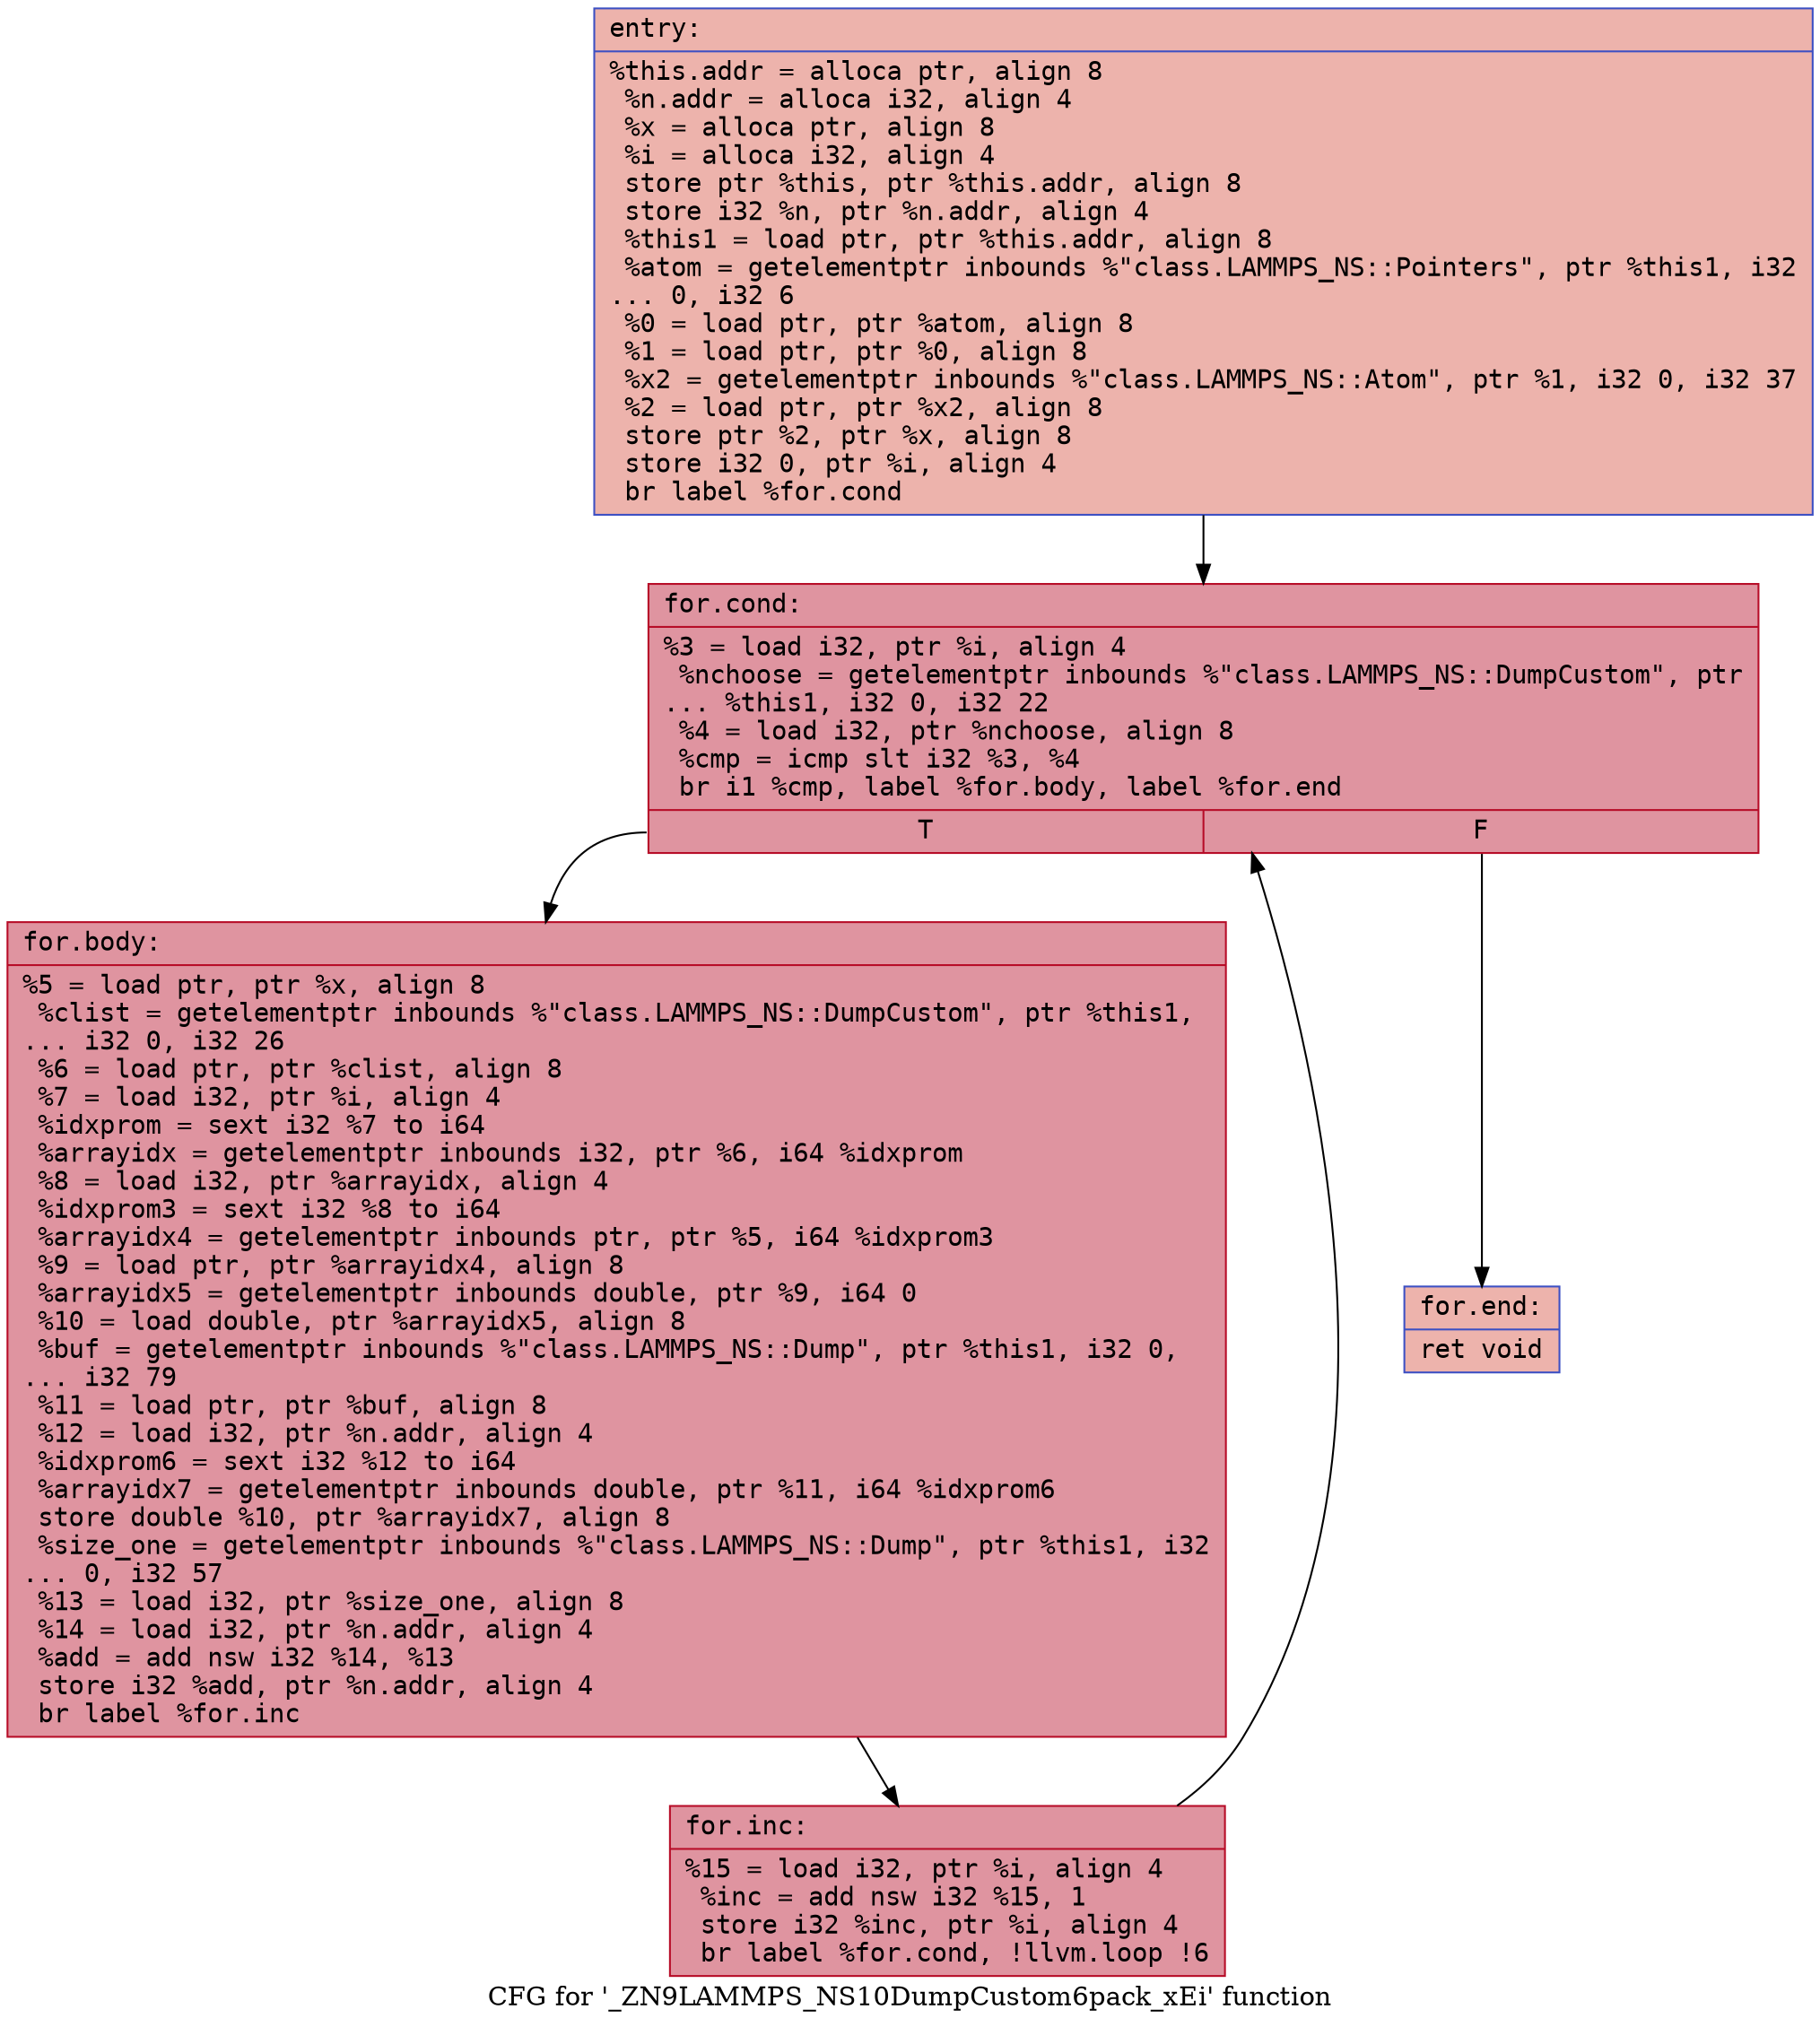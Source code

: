 digraph "CFG for '_ZN9LAMMPS_NS10DumpCustom6pack_xEi' function" {
	label="CFG for '_ZN9LAMMPS_NS10DumpCustom6pack_xEi' function";

	Node0x55d03a868650 [shape=record,color="#3d50c3ff", style=filled, fillcolor="#d6524470" fontname="Courier",label="{entry:\l|  %this.addr = alloca ptr, align 8\l  %n.addr = alloca i32, align 4\l  %x = alloca ptr, align 8\l  %i = alloca i32, align 4\l  store ptr %this, ptr %this.addr, align 8\l  store i32 %n, ptr %n.addr, align 4\l  %this1 = load ptr, ptr %this.addr, align 8\l  %atom = getelementptr inbounds %\"class.LAMMPS_NS::Pointers\", ptr %this1, i32\l... 0, i32 6\l  %0 = load ptr, ptr %atom, align 8\l  %1 = load ptr, ptr %0, align 8\l  %x2 = getelementptr inbounds %\"class.LAMMPS_NS::Atom\", ptr %1, i32 0, i32 37\l  %2 = load ptr, ptr %x2, align 8\l  store ptr %2, ptr %x, align 8\l  store i32 0, ptr %i, align 4\l  br label %for.cond\l}"];
	Node0x55d03a868650 -> Node0x55d03a868ec0[tooltip="entry -> for.cond\nProbability 100.00%" ];
	Node0x55d03a868ec0 [shape=record,color="#b70d28ff", style=filled, fillcolor="#b70d2870" fontname="Courier",label="{for.cond:\l|  %3 = load i32, ptr %i, align 4\l  %nchoose = getelementptr inbounds %\"class.LAMMPS_NS::DumpCustom\", ptr\l... %this1, i32 0, i32 22\l  %4 = load i32, ptr %nchoose, align 8\l  %cmp = icmp slt i32 %3, %4\l  br i1 %cmp, label %for.body, label %for.end\l|{<s0>T|<s1>F}}"];
	Node0x55d03a868ec0:s0 -> Node0x55d03a868530[tooltip="for.cond -> for.body\nProbability 96.88%" ];
	Node0x55d03a868ec0:s1 -> Node0x55d03a8685b0[tooltip="for.cond -> for.end\nProbability 3.12%" ];
	Node0x55d03a868530 [shape=record,color="#b70d28ff", style=filled, fillcolor="#b70d2870" fontname="Courier",label="{for.body:\l|  %5 = load ptr, ptr %x, align 8\l  %clist = getelementptr inbounds %\"class.LAMMPS_NS::DumpCustom\", ptr %this1,\l... i32 0, i32 26\l  %6 = load ptr, ptr %clist, align 8\l  %7 = load i32, ptr %i, align 4\l  %idxprom = sext i32 %7 to i64\l  %arrayidx = getelementptr inbounds i32, ptr %6, i64 %idxprom\l  %8 = load i32, ptr %arrayidx, align 4\l  %idxprom3 = sext i32 %8 to i64\l  %arrayidx4 = getelementptr inbounds ptr, ptr %5, i64 %idxprom3\l  %9 = load ptr, ptr %arrayidx4, align 8\l  %arrayidx5 = getelementptr inbounds double, ptr %9, i64 0\l  %10 = load double, ptr %arrayidx5, align 8\l  %buf = getelementptr inbounds %\"class.LAMMPS_NS::Dump\", ptr %this1, i32 0,\l... i32 79\l  %11 = load ptr, ptr %buf, align 8\l  %12 = load i32, ptr %n.addr, align 4\l  %idxprom6 = sext i32 %12 to i64\l  %arrayidx7 = getelementptr inbounds double, ptr %11, i64 %idxprom6\l  store double %10, ptr %arrayidx7, align 8\l  %size_one = getelementptr inbounds %\"class.LAMMPS_NS::Dump\", ptr %this1, i32\l... 0, i32 57\l  %13 = load i32, ptr %size_one, align 8\l  %14 = load i32, ptr %n.addr, align 4\l  %add = add nsw i32 %14, %13\l  store i32 %add, ptr %n.addr, align 4\l  br label %for.inc\l}"];
	Node0x55d03a868530 -> Node0x55d03a86a4f0[tooltip="for.body -> for.inc\nProbability 100.00%" ];
	Node0x55d03a86a4f0 [shape=record,color="#b70d28ff", style=filled, fillcolor="#b70d2870" fontname="Courier",label="{for.inc:\l|  %15 = load i32, ptr %i, align 4\l  %inc = add nsw i32 %15, 1\l  store i32 %inc, ptr %i, align 4\l  br label %for.cond, !llvm.loop !6\l}"];
	Node0x55d03a86a4f0 -> Node0x55d03a868ec0[tooltip="for.inc -> for.cond\nProbability 100.00%" ];
	Node0x55d03a8685b0 [shape=record,color="#3d50c3ff", style=filled, fillcolor="#d6524470" fontname="Courier",label="{for.end:\l|  ret void\l}"];
}

